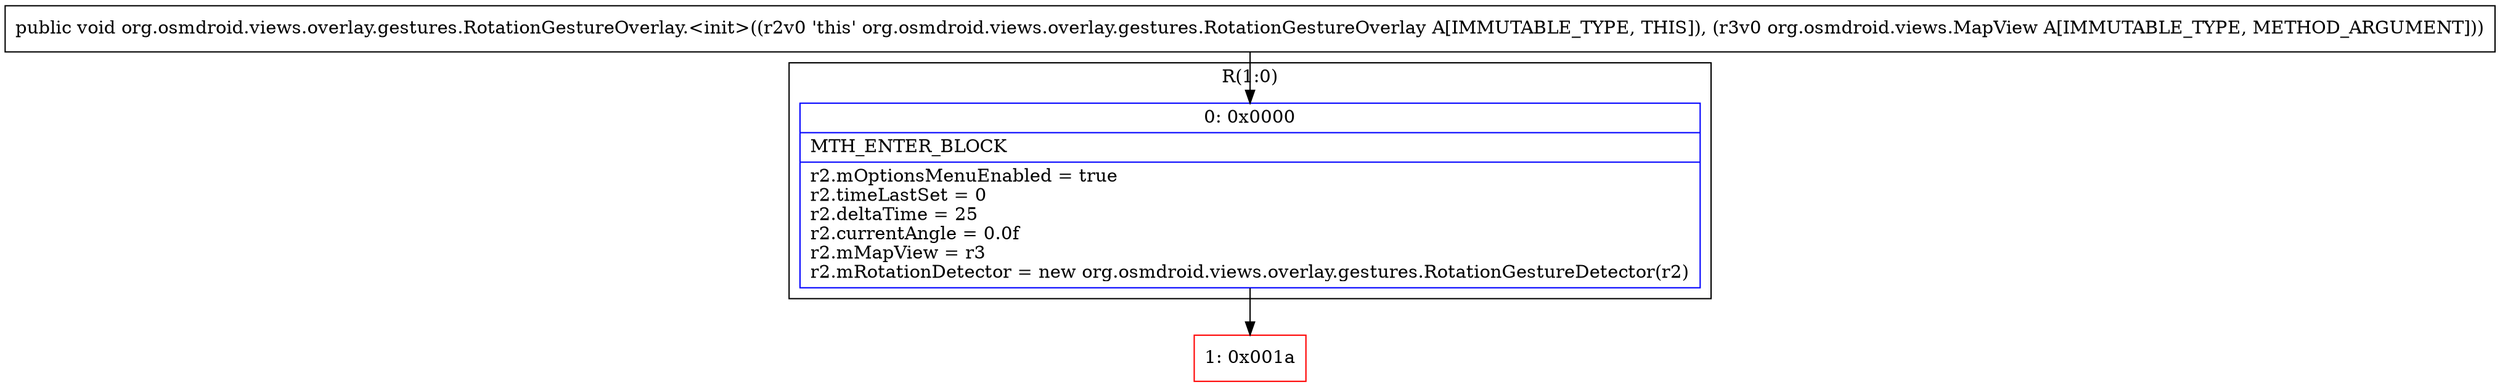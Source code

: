 digraph "CFG fororg.osmdroid.views.overlay.gestures.RotationGestureOverlay.\<init\>(Lorg\/osmdroid\/views\/MapView;)V" {
subgraph cluster_Region_1607697589 {
label = "R(1:0)";
node [shape=record,color=blue];
Node_0 [shape=record,label="{0\:\ 0x0000|MTH_ENTER_BLOCK\l|r2.mOptionsMenuEnabled = true\lr2.timeLastSet = 0\lr2.deltaTime = 25\lr2.currentAngle = 0.0f\lr2.mMapView = r3\lr2.mRotationDetector = new org.osmdroid.views.overlay.gestures.RotationGestureDetector(r2)\l}"];
}
Node_1 [shape=record,color=red,label="{1\:\ 0x001a}"];
MethodNode[shape=record,label="{public void org.osmdroid.views.overlay.gestures.RotationGestureOverlay.\<init\>((r2v0 'this' org.osmdroid.views.overlay.gestures.RotationGestureOverlay A[IMMUTABLE_TYPE, THIS]), (r3v0 org.osmdroid.views.MapView A[IMMUTABLE_TYPE, METHOD_ARGUMENT])) }"];
MethodNode -> Node_0;
Node_0 -> Node_1;
}

